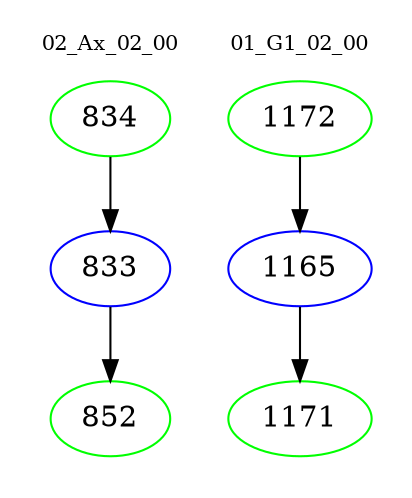 digraph{
subgraph cluster_0 {
color = white
label = "02_Ax_02_00";
fontsize=10;
T0_834 [label="834", color="green"]
T0_834 -> T0_833 [color="black"]
T0_833 [label="833", color="blue"]
T0_833 -> T0_852 [color="black"]
T0_852 [label="852", color="green"]
}
subgraph cluster_1 {
color = white
label = "01_G1_02_00";
fontsize=10;
T1_1172 [label="1172", color="green"]
T1_1172 -> T1_1165 [color="black"]
T1_1165 [label="1165", color="blue"]
T1_1165 -> T1_1171 [color="black"]
T1_1171 [label="1171", color="green"]
}
}
